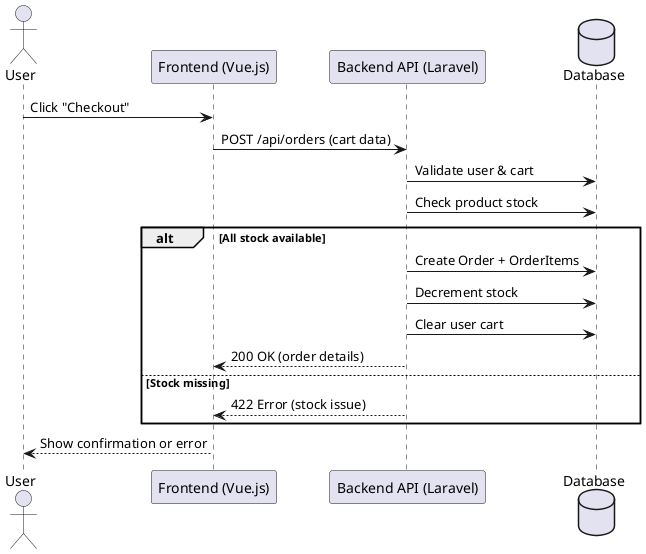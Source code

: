 @startuml
actor User
participant "Frontend (Vue.js)" as FE
participant "Backend API (Laravel)" as BE
database Database

User -> FE: Click "Checkout"
FE -> BE: POST /api/orders (cart data)
BE -> Database: Validate user & cart
BE -> Database: Check product stock

alt All stock available
    BE -> Database: Create Order + OrderItems
    BE -> Database: Decrement stock
    BE -> Database: Clear user cart
    BE --> FE: 200 OK (order details)
else Stock missing
    BE --> FE: 422 Error (stock issue)
end

FE --> User: Show confirmation or error
@enduml